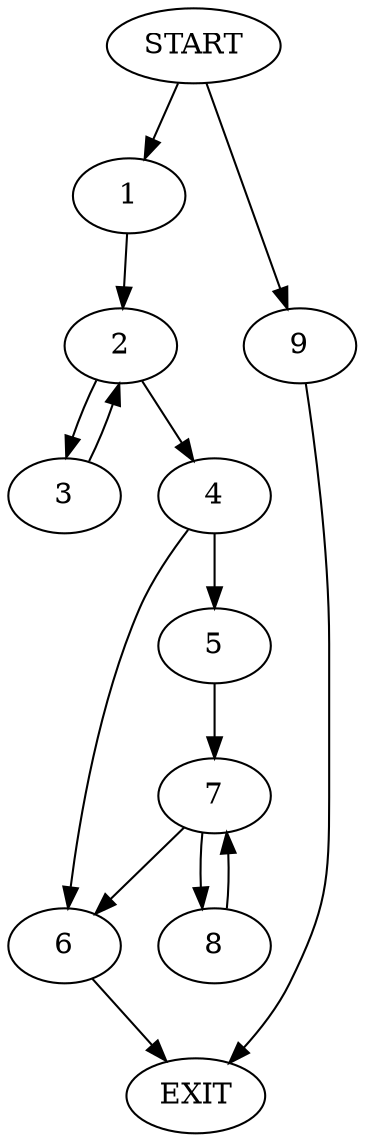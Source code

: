 digraph {
0 [label="START"]
10 [label="EXIT"]
0 -> 1
1 -> 2
2 -> 3
2 -> 4
3 -> 2
4 -> 5
4 -> 6
6 -> 10
5 -> 7
7 -> 6
7 -> 8
8 -> 7
0 -> 9
9 -> 10
}
